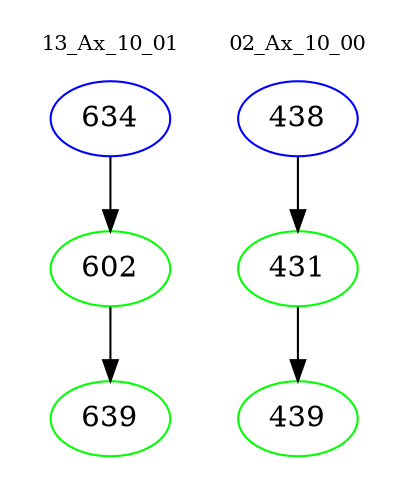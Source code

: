 digraph{
subgraph cluster_0 {
color = white
label = "13_Ax_10_01";
fontsize=10;
T0_634 [label="634", color="blue"]
T0_634 -> T0_602 [color="black"]
T0_602 [label="602", color="green"]
T0_602 -> T0_639 [color="black"]
T0_639 [label="639", color="green"]
}
subgraph cluster_1 {
color = white
label = "02_Ax_10_00";
fontsize=10;
T1_438 [label="438", color="blue"]
T1_438 -> T1_431 [color="black"]
T1_431 [label="431", color="green"]
T1_431 -> T1_439 [color="black"]
T1_439 [label="439", color="green"]
}
}
